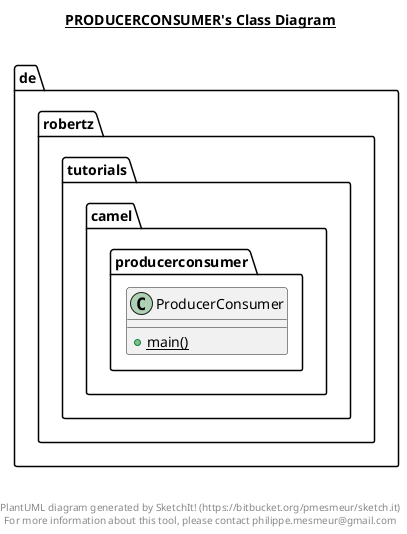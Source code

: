 @startuml

title __PRODUCERCONSUMER's Class Diagram__\n

  namespace de.robertz.tutorials.camel.producerconsumer {
    class de.robertz.tutorials.camel.producerconsumer.ProducerConsumer {
        {static} + main()
    }
  }
  



right footer


PlantUML diagram generated by SketchIt! (https://bitbucket.org/pmesmeur/sketch.it)
For more information about this tool, please contact philippe.mesmeur@gmail.com
endfooter

@enduml
